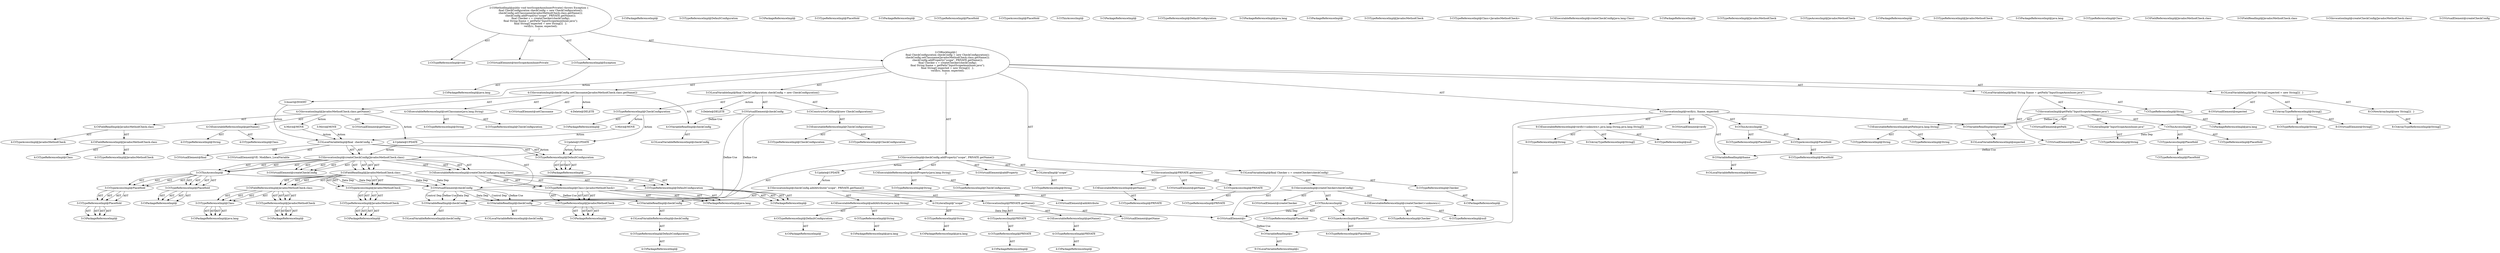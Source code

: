digraph "testScopeAnonInnerPrivate#?" {
0 [label="2:CtTypeReferenceImpl@void" shape=ellipse]
1 [label="2:CtVirtualElement@testScopeAnonInnerPrivate" shape=ellipse]
2 [label="2:CtTypeReferenceImpl@Exception" shape=ellipse]
3 [label="2:CtPackageReferenceImpl@java.lang" shape=ellipse]
4 [label="3:CtTypeReferenceImpl@CheckConfiguration" shape=ellipse]
5 [label="3:CtPackageReferenceImpl@" shape=ellipse]
6 [label="3:CtExecutableReferenceImpl@CheckConfiguration()" shape=ellipse]
7 [label="3:CtTypeReferenceImpl@CheckConfiguration" shape=ellipse]
8 [label="3:CtTypeReferenceImpl@CheckConfiguration" shape=ellipse]
9 [label="3:CtConstructorCallImpl@new CheckConfiguration()" shape=ellipse]
10 [label="3:CtVirtualElement@checkConfig" shape=ellipse]
11 [label="3:CtLocalVariableImpl@final CheckConfiguration checkConfig = new CheckConfiguration()" shape=ellipse]
12 [label="4:CtExecutableReferenceImpl@setClassname(java.lang.String)" shape=ellipse]
13 [label="4:CtTypeReferenceImpl@CheckConfiguration" shape=ellipse]
14 [label="4:CtTypeReferenceImpl@String" shape=ellipse]
15 [label="4:CtVirtualElement@setClassname" shape=ellipse]
16 [label="4:CtVariableReadImpl@checkConfig" shape=ellipse]
17 [label="4:CtLocalVariableReferenceImpl@checkConfig" shape=ellipse]
18 [label="4:CtExecutableReferenceImpl@getName()" shape=ellipse]
19 [label="4:CtTypeReferenceImpl@Class" shape=ellipse]
20 [label="4:CtTypeReferenceImpl@String" shape=ellipse]
21 [label="4:CtVirtualElement@getName" shape=ellipse]
22 [label="4:CtFieldReferenceImpl@JavadocMethodCheck.class" shape=ellipse]
23 [label="4:CtTypeReferenceImpl@JavadocMethodCheck" shape=ellipse]
24 [label="4:CtTypeReferenceImpl@Class" shape=ellipse]
25 [label="4:CtFieldReadImpl@JavadocMethodCheck.class" shape=ellipse]
26 [label="4:CtTypeAccessImpl@JavadocMethodCheck" shape=ellipse]
27 [label="4:CtInvocationImpl@JavadocMethodCheck.class.getName()" shape=ellipse]
28 [label="4:CtInvocationImpl@checkConfig.setClassname(JavadocMethodCheck.class.getName())" shape=ellipse]
29 [label="5:CtExecutableReferenceImpl@addProperty(java.lang.String)" shape=ellipse]
30 [label="5:CtTypeReferenceImpl@CheckConfiguration" shape=ellipse]
31 [label="5:CtTypeReferenceImpl@String" shape=ellipse]
32 [label="5:CtVirtualElement@addProperty" shape=ellipse]
33 [label="5:CtVariableReadImpl@checkConfig" shape=ellipse]
34 [label="5:CtLocalVariableReferenceImpl@checkConfig" shape=ellipse]
35 [label="5:CtLiteralImpl@\"scope\"" shape=ellipse]
36 [label="5:CtTypeReferenceImpl@String" shape=ellipse]
37 [label="5:CtExecutableReferenceImpl@getName()" shape=ellipse]
38 [label="5:CtTypeReferenceImpl@PRIVATE" shape=ellipse]
39 [label="5:CtVirtualElement@getName" shape=ellipse]
40 [label="5:CtTypeAccessImpl@PRIVATE" shape=ellipse]
41 [label="5:CtTypeReferenceImpl@PRIVATE" shape=ellipse]
42 [label="5:CtInvocationImpl@PRIVATE.getName()" shape=ellipse]
43 [label="5:CtInvocationImpl@checkConfig.addProperty(\"scope\", PRIVATE.getName())" shape=ellipse]
44 [label="6:CtTypeReferenceImpl@Checker" shape=ellipse]
45 [label="6:CtPackageReferenceImpl@" shape=ellipse]
46 [label="6:CtExecutableReferenceImpl@createChecker(<unknown>)" shape=ellipse]
47 [label="6:CtTypeReferenceImpl@Checker" shape=ellipse]
48 [label="6:CtTypeReferenceImpl@null" shape=ellipse]
49 [label="6:CtVirtualElement@createChecker" shape=ellipse]
50 [label="6:CtTypeAccessImpl@PlaceHold" shape=ellipse]
51 [label="6:CtTypeReferenceImpl@PlaceHold" shape=ellipse]
52 [label="6:CtThisAccessImpl@" shape=ellipse]
53 [label="6:CtTypeReferenceImpl@PlaceHold" shape=ellipse]
54 [label="6:CtVariableReadImpl@checkConfig" shape=ellipse]
55 [label="6:CtLocalVariableReferenceImpl@checkConfig" shape=ellipse]
56 [label="6:CtInvocationImpl@createChecker(checkConfig)" shape=ellipse]
57 [label="6:CtVirtualElement@c" shape=ellipse]
58 [label="6:CtLocalVariableImpl@final Checker c = createChecker(checkConfig)" shape=ellipse]
59 [label="7:CtTypeReferenceImpl@String" shape=ellipse]
60 [label="7:CtPackageReferenceImpl@java.lang" shape=ellipse]
61 [label="7:CtExecutableReferenceImpl@getPath(java.lang.String)" shape=ellipse]
62 [label="7:CtTypeReferenceImpl@String" shape=ellipse]
63 [label="7:CtTypeReferenceImpl@String" shape=ellipse]
64 [label="7:CtVirtualElement@getPath" shape=ellipse]
65 [label="7:CtTypeAccessImpl@PlaceHold" shape=ellipse]
66 [label="7:CtTypeReferenceImpl@PlaceHold" shape=ellipse]
67 [label="7:CtThisAccessImpl@" shape=ellipse]
68 [label="7:CtTypeReferenceImpl@PlaceHold" shape=ellipse]
69 [label="7:CtLiteralImpl@\"InputScopeAnonInner.java\"" shape=ellipse]
70 [label="7:CtTypeReferenceImpl@String" shape=ellipse]
71 [label="7:CtInvocationImpl@getPath(\"InputScopeAnonInner.java\")" shape=ellipse]
72 [label="7:CtVirtualElement@fname" shape=ellipse]
73 [label="7:CtLocalVariableImpl@final String fname = getPath(\"InputScopeAnonInner.java\")" shape=ellipse]
74 [label="8:CtVirtualElement@String[]" shape=ellipse]
75 [label="8:CtArrayTypeReferenceImpl@String[]" shape=ellipse]
76 [label="8:CtTypeReferenceImpl@String" shape=ellipse]
77 [label="8:CtNewArrayImpl@new String[]\{  \}" shape=ellipse]
78 [label="8:CtArrayTypeReferenceImpl@String[]" shape=ellipse]
79 [label="8:CtVirtualElement@expected" shape=ellipse]
80 [label="8:CtLocalVariableImpl@final String[] expected = new String[]\{  \}" shape=ellipse]
81 [label="9:CtExecutableReferenceImpl@verify(<unknown>,java.lang.String,java.lang.String[])" shape=ellipse]
82 [label="9:CtTypeReferenceImpl@null" shape=ellipse]
83 [label="9:CtTypeReferenceImpl@String" shape=ellipse]
84 [label="9:CtArrayTypeReferenceImpl@String[]" shape=ellipse]
85 [label="9:CtVirtualElement@verify" shape=ellipse]
86 [label="9:CtTypeAccessImpl@PlaceHold" shape=ellipse]
87 [label="9:CtTypeReferenceImpl@PlaceHold" shape=ellipse]
88 [label="9:CtThisAccessImpl@" shape=ellipse]
89 [label="9:CtTypeReferenceImpl@PlaceHold" shape=ellipse]
90 [label="9:CtVariableReadImpl@c" shape=ellipse]
91 [label="9:CtLocalVariableReferenceImpl@c" shape=ellipse]
92 [label="9:CtVariableReadImpl@fname" shape=ellipse]
93 [label="9:CtLocalVariableReferenceImpl@fname" shape=ellipse]
94 [label="9:CtVariableReadImpl@expected" shape=ellipse]
95 [label="9:CtLocalVariableReferenceImpl@expected" shape=ellipse]
96 [label="9:CtInvocationImpl@verify(c, fname, expected)" shape=ellipse]
97 [label="2:CtBlockImpl@\{
    final CheckConfiguration checkConfig = new CheckConfiguration();
    checkConfig.setClassname(JavadocMethodCheck.class.getName());
    checkConfig.addProperty(\"scope\", PRIVATE.getName());
    final Checker c = createChecker(checkConfig);
    final String fname = getPath(\"InputScopeAnonInner.java\");
    final String[] expected = new String[]\{  \};
    verify(c, fname, expected);
\}" shape=ellipse]
98 [label="2:CtMethodImpl@public void testScopeAnonInnerPrivate() throws Exception \{
    final CheckConfiguration checkConfig = new CheckConfiguration();
    checkConfig.setClassname(JavadocMethodCheck.class.getName());
    checkConfig.addProperty(\"scope\", PRIVATE.getName());
    final Checker c = createChecker(checkConfig);
    final String fname = getPath(\"InputScopeAnonInner.java\");
    final String[] expected = new String[]\{  \};
    verify(c, fname, expected);
\}" shape=ellipse]
99 [label="5:Update@UPDATE" shape=ellipse]
100 [label="4:CtPackageReferenceImpl@" shape=ellipse]
101 [label="4:CtTypeReferenceImpl@DefaultConfiguration" shape=ellipse]
102 [label="4:CtLocalVariableReferenceImpl@checkConfig" shape=ellipse]
103 [label="4:CtVariableReadImpl@checkConfig" shape=ellipse]
104 [label="4:CtPackageReferenceImpl@" shape=ellipse]
105 [label="4:CtTypeReferenceImpl@DefaultConfiguration" shape=ellipse]
106 [label="4:CtPackageReferenceImpl@java.lang" shape=ellipse]
107 [label="4:CtTypeReferenceImpl@String" shape=ellipse]
108 [label="4:CtExecutableReferenceImpl@addAttribute(java.lang.String)" shape=ellipse]
109 [label="4:CtPackageReferenceImpl@java.lang" shape=ellipse]
110 [label="4:CtTypeReferenceImpl@String" shape=ellipse]
111 [label="4:CtLiteralImpl@\"scope\"" shape=ellipse]
112 [label="4:CtPackageReferenceImpl@" shape=ellipse]
113 [label="4:CtTypeReferenceImpl@PRIVATE" shape=ellipse]
114 [label="4:CtTypeAccessImpl@PRIVATE" shape=ellipse]
115 [label="4:CtPackageReferenceImpl@" shape=ellipse]
116 [label="4:CtTypeReferenceImpl@PRIVATE" shape=ellipse]
117 [label="4:CtExecutableReferenceImpl@getName()" shape=ellipse]
118 [label="4:CtInvocationImpl@PRIVATE.getName()" shape=ellipse]
119 [label="4:CtVirtualElement@getName" shape=ellipse]
120 [label="4:CtInvocationImpl@checkConfig.addAttribute(\"scope\", PRIVATE.getName())" shape=ellipse]
121 [label="4:CtVirtualElement@addAttribute" shape=ellipse]
122 [label="3:Update@UPDATE" shape=ellipse]
123 [label="3:CtPackageReferenceImpl@" shape=ellipse]
124 [label="3:CtTypeReferenceImpl@DefaultConfiguration" shape=ellipse]
125 [label="4:Update@UPDATE" shape=ellipse]
126 [label="3:CtPackageReferenceImpl@" shape=ellipse]
127 [label="3:CtTypeReferenceImpl@PlaceHold" shape=ellipse]
128 [label="3:CtPackageReferenceImpl@" shape=ellipse]
129 [label="3:CtTypeReferenceImpl@PlaceHold" shape=ellipse]
130 [label="3:CtTypeAccessImpl@PlaceHold" shape=ellipse]
131 [label="3:CtThisAccessImpl@" shape=ellipse]
132 [label="3:CtPackageReferenceImpl@" shape=ellipse]
133 [label="3:CtTypeReferenceImpl@DefaultConfiguration" shape=ellipse]
134 [label="3:CtPackageReferenceImpl@java.lang" shape=ellipse]
135 [label="3:CtPackageReferenceImpl@" shape=ellipse]
136 [label="3:CtTypeReferenceImpl@JavadocMethodCheck" shape=ellipse]
137 [label="3:CtTypeReferenceImpl@Class<JavadocMethodCheck>" shape=ellipse]
138 [label="3:CtExecutableReferenceImpl@createCheckConfig(java.lang.Class)" shape=ellipse]
139 [label="3:CtPackageReferenceImpl@" shape=ellipse]
140 [label="3:CtTypeReferenceImpl@JavadocMethodCheck" shape=ellipse]
141 [label="3:CtTypeAccessImpl@JavadocMethodCheck" shape=ellipse]
142 [label="3:CtPackageReferenceImpl@" shape=ellipse]
143 [label="3:CtTypeReferenceImpl@JavadocMethodCheck" shape=ellipse]
144 [label="3:CtPackageReferenceImpl@java.lang" shape=ellipse]
145 [label="3:CtTypeReferenceImpl@Class" shape=ellipse]
146 [label="3:CtFieldReferenceImpl@JavadocMethodCheck.class" shape=ellipse]
147 [label="3:CtFieldReadImpl@JavadocMethodCheck.class" shape=ellipse]
148 [label="3:CtInvocationImpl@createCheckConfig(JavadocMethodCheck.class)" shape=ellipse]
149 [label="3:CtVirtualElement@createCheckConfig" shape=ellipse]
150 [label="3:Delete@DELETE" shape=ellipse]
151 [label="4:Delete@DELETE" shape=ellipse]
152 [label="3:Insert@INSERT" shape=ellipse]
153 [label="3:CtPackageReferenceImpl@" shape=ellipse]
154 [label="3:CtTypeReferenceImpl@DefaultConfiguration" shape=ellipse]
155 [label="3:CtPackageReferenceImpl@" shape=ellipse]
156 [label="3:CtTypeReferenceImpl@PlaceHold" shape=ellipse]
157 [label="3:CtPackageReferenceImpl@" shape=ellipse]
158 [label="3:CtTypeReferenceImpl@PlaceHold" shape=ellipse]
159 [label="3:CtTypeAccessImpl@PlaceHold" shape=ellipse]
160 [label="3:CtThisAccessImpl@" shape=ellipse]
161 [label="3:CtPackageReferenceImpl@" shape=ellipse]
162 [label="3:CtTypeReferenceImpl@DefaultConfiguration" shape=ellipse]
163 [label="3:CtPackageReferenceImpl@java.lang" shape=ellipse]
164 [label="3:CtPackageReferenceImpl@" shape=ellipse]
165 [label="3:CtTypeReferenceImpl@JavadocMethodCheck" shape=ellipse]
166 [label="3:CtTypeReferenceImpl@Class<JavadocMethodCheck>" shape=ellipse]
167 [label="3:CtExecutableReferenceImpl@createCheckConfig(java.lang.Class)" shape=ellipse]
168 [label="3:CtPackageReferenceImpl@" shape=ellipse]
169 [label="3:CtTypeReferenceImpl@JavadocMethodCheck" shape=ellipse]
170 [label="3:CtTypeAccessImpl@JavadocMethodCheck" shape=ellipse]
171 [label="3:CtPackageReferenceImpl@" shape=ellipse]
172 [label="3:CtTypeReferenceImpl@JavadocMethodCheck" shape=ellipse]
173 [label="3:CtPackageReferenceImpl@java.lang" shape=ellipse]
174 [label="3:CtTypeReferenceImpl@Class" shape=ellipse]
175 [label="3:CtFieldReferenceImpl@JavadocMethodCheck.class" shape=ellipse]
176 [label="3:CtFieldReadImpl@JavadocMethodCheck.class" shape=ellipse]
177 [label="3:CtInvocationImpl@createCheckConfig(JavadocMethodCheck.class)" shape=ellipse]
178 [label="3:CtVirtualElement@createCheckConfig" shape=ellipse]
179 [label="3:CtLocalVariableImpl@final  checkConfig = " shape=ellipse]
180 [label="3:CtVirtualElement@checkConfig" shape=ellipse]
181 [label="3:CtVirtualElement@final" shape=ellipse]
182 [label="3:CtVirtualElement@VE: Modifiers_LocalVariable" shape=ellipse]
183 [label="3:Move@MOVE" shape=ellipse]
184 [label="3:Move@MOVE" shape=ellipse]
185 [label="4:Move@MOVE" shape=ellipse]
2 -> 3 [label="AST"];
4 -> 5 [label="AST"];
4 -> 122 [label="Action"];
4 -> 183 [label="Action"];
6 -> 7 [label="AST"];
6 -> 8 [label="AST"];
9 -> 6 [label="AST"];
10 -> 16 [label="Define-Use"];
10 -> 33 [label="Define-Use"];
10 -> 54 [label="Define-Use"];
11 -> 10 [label="AST"];
11 -> 4 [label="AST"];
11 -> 9 [label="AST"];
11 -> 150 [label="Action"];
12 -> 13 [label="AST"];
12 -> 14 [label="AST"];
16 -> 17 [label="AST"];
18 -> 19 [label="AST"];
18 -> 20 [label="AST"];
22 -> 23 [label="AST"];
22 -> 24 [label="AST"];
25 -> 26 [label="AST"];
25 -> 22 [label="AST"];
27 -> 21 [label="AST"];
27 -> 25 [label="AST"];
27 -> 18 [label="AST"];
27 -> 125 [label="Action"];
27 -> 185 [label="Action"];
28 -> 15 [label="AST"];
28 -> 16 [label="AST"];
28 -> 12 [label="AST"];
28 -> 27 [label="AST"];
28 -> 151 [label="Action"];
29 -> 30 [label="AST"];
29 -> 31 [label="AST"];
33 -> 34 [label="AST"];
35 -> 36 [label="AST"];
37 -> 38 [label="AST"];
40 -> 41 [label="AST"];
42 -> 39 [label="AST"];
42 -> 40 [label="AST"];
42 -> 37 [label="AST"];
43 -> 32 [label="AST"];
43 -> 33 [label="AST"];
43 -> 29 [label="AST"];
43 -> 35 [label="AST"];
43 -> 42 [label="AST"];
43 -> 99 [label="Action"];
44 -> 45 [label="AST"];
46 -> 47 [label="AST"];
46 -> 48 [label="AST"];
50 -> 51 [label="AST"];
52 -> 53 [label="AST"];
52 -> 50 [label="AST"];
52 -> 57 [label="Data Dep"];
54 -> 55 [label="AST"];
54 -> 57 [label="Data Dep"];
56 -> 49 [label="AST"];
56 -> 52 [label="AST"];
56 -> 46 [label="AST"];
56 -> 54 [label="AST"];
57 -> 90 [label="Define-Use"];
58 -> 57 [label="AST"];
58 -> 44 [label="AST"];
58 -> 56 [label="AST"];
59 -> 60 [label="AST"];
61 -> 62 [label="AST"];
61 -> 63 [label="AST"];
65 -> 66 [label="AST"];
67 -> 68 [label="AST"];
67 -> 65 [label="AST"];
67 -> 72 [label="Data Dep"];
69 -> 70 [label="AST"];
71 -> 64 [label="AST"];
71 -> 67 [label="AST"];
71 -> 61 [label="AST"];
71 -> 69 [label="AST"];
72 -> 92 [label="Define-Use"];
73 -> 72 [label="AST"];
73 -> 59 [label="AST"];
73 -> 71 [label="AST"];
75 -> 74 [label="AST"];
75 -> 76 [label="AST"];
77 -> 78 [label="AST"];
79 -> 94 [label="Define-Use"];
80 -> 79 [label="AST"];
80 -> 75 [label="AST"];
80 -> 77 [label="AST"];
81 -> 82 [label="AST"];
81 -> 83 [label="AST"];
81 -> 84 [label="AST"];
86 -> 87 [label="AST"];
88 -> 89 [label="AST"];
88 -> 86 [label="AST"];
90 -> 91 [label="AST"];
92 -> 93 [label="AST"];
94 -> 95 [label="AST"];
96 -> 85 [label="AST"];
96 -> 88 [label="AST"];
96 -> 81 [label="AST"];
96 -> 90 [label="AST"];
96 -> 92 [label="AST"];
96 -> 94 [label="AST"];
97 -> 11 [label="AST"];
97 -> 28 [label="AST"];
97 -> 43 [label="AST"];
97 -> 58 [label="AST"];
97 -> 73 [label="AST"];
97 -> 80 [label="AST"];
97 -> 96 [label="AST"];
97 -> 152 [label="Action"];
98 -> 1 [label="AST"];
98 -> 0 [label="AST"];
98 -> 2 [label="AST"];
98 -> 97 [label="AST"];
99 -> 120 [label="Action"];
101 -> 100 [label="AST"];
102 -> 101 [label="AST"];
103 -> 102 [label="AST"];
105 -> 104 [label="AST"];
107 -> 106 [label="AST"];
108 -> 105 [label="AST"];
108 -> 107 [label="AST"];
110 -> 109 [label="AST"];
111 -> 110 [label="AST"];
113 -> 112 [label="AST"];
114 -> 113 [label="AST"];
116 -> 115 [label="AST"];
117 -> 116 [label="AST"];
118 -> 119 [label="AST"];
118 -> 114 [label="AST"];
118 -> 117 [label="AST"];
120 -> 121 [label="AST"];
120 -> 103 [label="AST"];
120 -> 108 [label="AST"];
120 -> 111 [label="AST"];
120 -> 118 [label="AST"];
122 -> 154 [label="Action"];
122 -> 154 [label="Action"];
154 -> 153 [label="AST"];
154 -> 153 [label="AST"];
125 -> 177 [label="Action"];
125 -> 177 [label="Action"];
156 -> 155 [label="AST"];
156 -> 155 [label="AST"];
158 -> 157 [label="AST"];
158 -> 157 [label="AST"];
159 -> 158 [label="AST"];
159 -> 158 [label="AST"];
160 -> 156 [label="AST"];
160 -> 156 [label="AST"];
160 -> 159 [label="AST"];
160 -> 159 [label="AST"];
160 -> 180 [label="Data Dep"];
162 -> 161 [label="AST"];
162 -> 161 [label="AST"];
165 -> 164 [label="AST"];
165 -> 164 [label="AST"];
166 -> 163 [label="AST"];
166 -> 163 [label="AST"];
166 -> 165 [label="AST"];
166 -> 165 [label="AST"];
167 -> 162 [label="AST"];
167 -> 162 [label="AST"];
167 -> 166 [label="AST"];
167 -> 166 [label="AST"];
169 -> 168 [label="AST"];
169 -> 168 [label="AST"];
170 -> 169 [label="AST"];
170 -> 169 [label="AST"];
172 -> 171 [label="AST"];
172 -> 171 [label="AST"];
174 -> 173 [label="AST"];
174 -> 173 [label="AST"];
175 -> 172 [label="AST"];
175 -> 172 [label="AST"];
175 -> 174 [label="AST"];
175 -> 174 [label="AST"];
176 -> 170 [label="AST"];
176 -> 170 [label="AST"];
176 -> 175 [label="AST"];
176 -> 175 [label="AST"];
176 -> 180 [label="Data Dep"];
177 -> 178 [label="AST"];
177 -> 178 [label="AST"];
177 -> 160 [label="AST"];
177 -> 160 [label="AST"];
177 -> 167 [label="AST"];
177 -> 167 [label="AST"];
177 -> 176 [label="AST"];
177 -> 176 [label="AST"];
152 -> 179 [label="Action"];
154 -> 153 [label="AST"];
154 -> 153 [label="AST"];
156 -> 155 [label="AST"];
156 -> 155 [label="AST"];
158 -> 157 [label="AST"];
158 -> 157 [label="AST"];
159 -> 158 [label="AST"];
159 -> 158 [label="AST"];
160 -> 156 [label="AST"];
160 -> 156 [label="AST"];
160 -> 159 [label="AST"];
160 -> 159 [label="AST"];
160 -> 180 [label="Data Dep"];
162 -> 161 [label="AST"];
162 -> 161 [label="AST"];
165 -> 164 [label="AST"];
165 -> 164 [label="AST"];
166 -> 163 [label="AST"];
166 -> 163 [label="AST"];
166 -> 165 [label="AST"];
166 -> 165 [label="AST"];
167 -> 162 [label="AST"];
167 -> 162 [label="AST"];
167 -> 166 [label="AST"];
167 -> 166 [label="AST"];
169 -> 168 [label="AST"];
169 -> 168 [label="AST"];
170 -> 169 [label="AST"];
170 -> 169 [label="AST"];
172 -> 171 [label="AST"];
172 -> 171 [label="AST"];
174 -> 173 [label="AST"];
174 -> 173 [label="AST"];
175 -> 172 [label="AST"];
175 -> 172 [label="AST"];
175 -> 174 [label="AST"];
175 -> 174 [label="AST"];
176 -> 170 [label="AST"];
176 -> 170 [label="AST"];
176 -> 175 [label="AST"];
176 -> 175 [label="AST"];
176 -> 180 [label="Data Dep"];
177 -> 178 [label="AST"];
177 -> 178 [label="AST"];
177 -> 160 [label="AST"];
177 -> 160 [label="AST"];
177 -> 167 [label="AST"];
177 -> 167 [label="AST"];
177 -> 176 [label="AST"];
177 -> 176 [label="AST"];
179 -> 180 [label="AST"];
179 -> 154 [label="AST"];
179 -> 154 [label="AST"];
179 -> 177 [label="AST"];
179 -> 177 [label="AST"];
179 -> 181 [label="AST"];
179 -> 182 [label="AST"];
180 -> 103 [label="Define-Use"];
180 -> 33 [label="Define-Use"];
180 -> 33 [label="Data Dep"];
180 -> 33 [label="Control Dep"];
180 -> 54 [label="Define-Use"];
180 -> 54 [label="Data Dep"];
180 -> 54 [label="Control Dep"];
183 -> 179 [label="Action"];
184 -> 179 [label="Action"];
185 -> 179 [label="Action"];
}